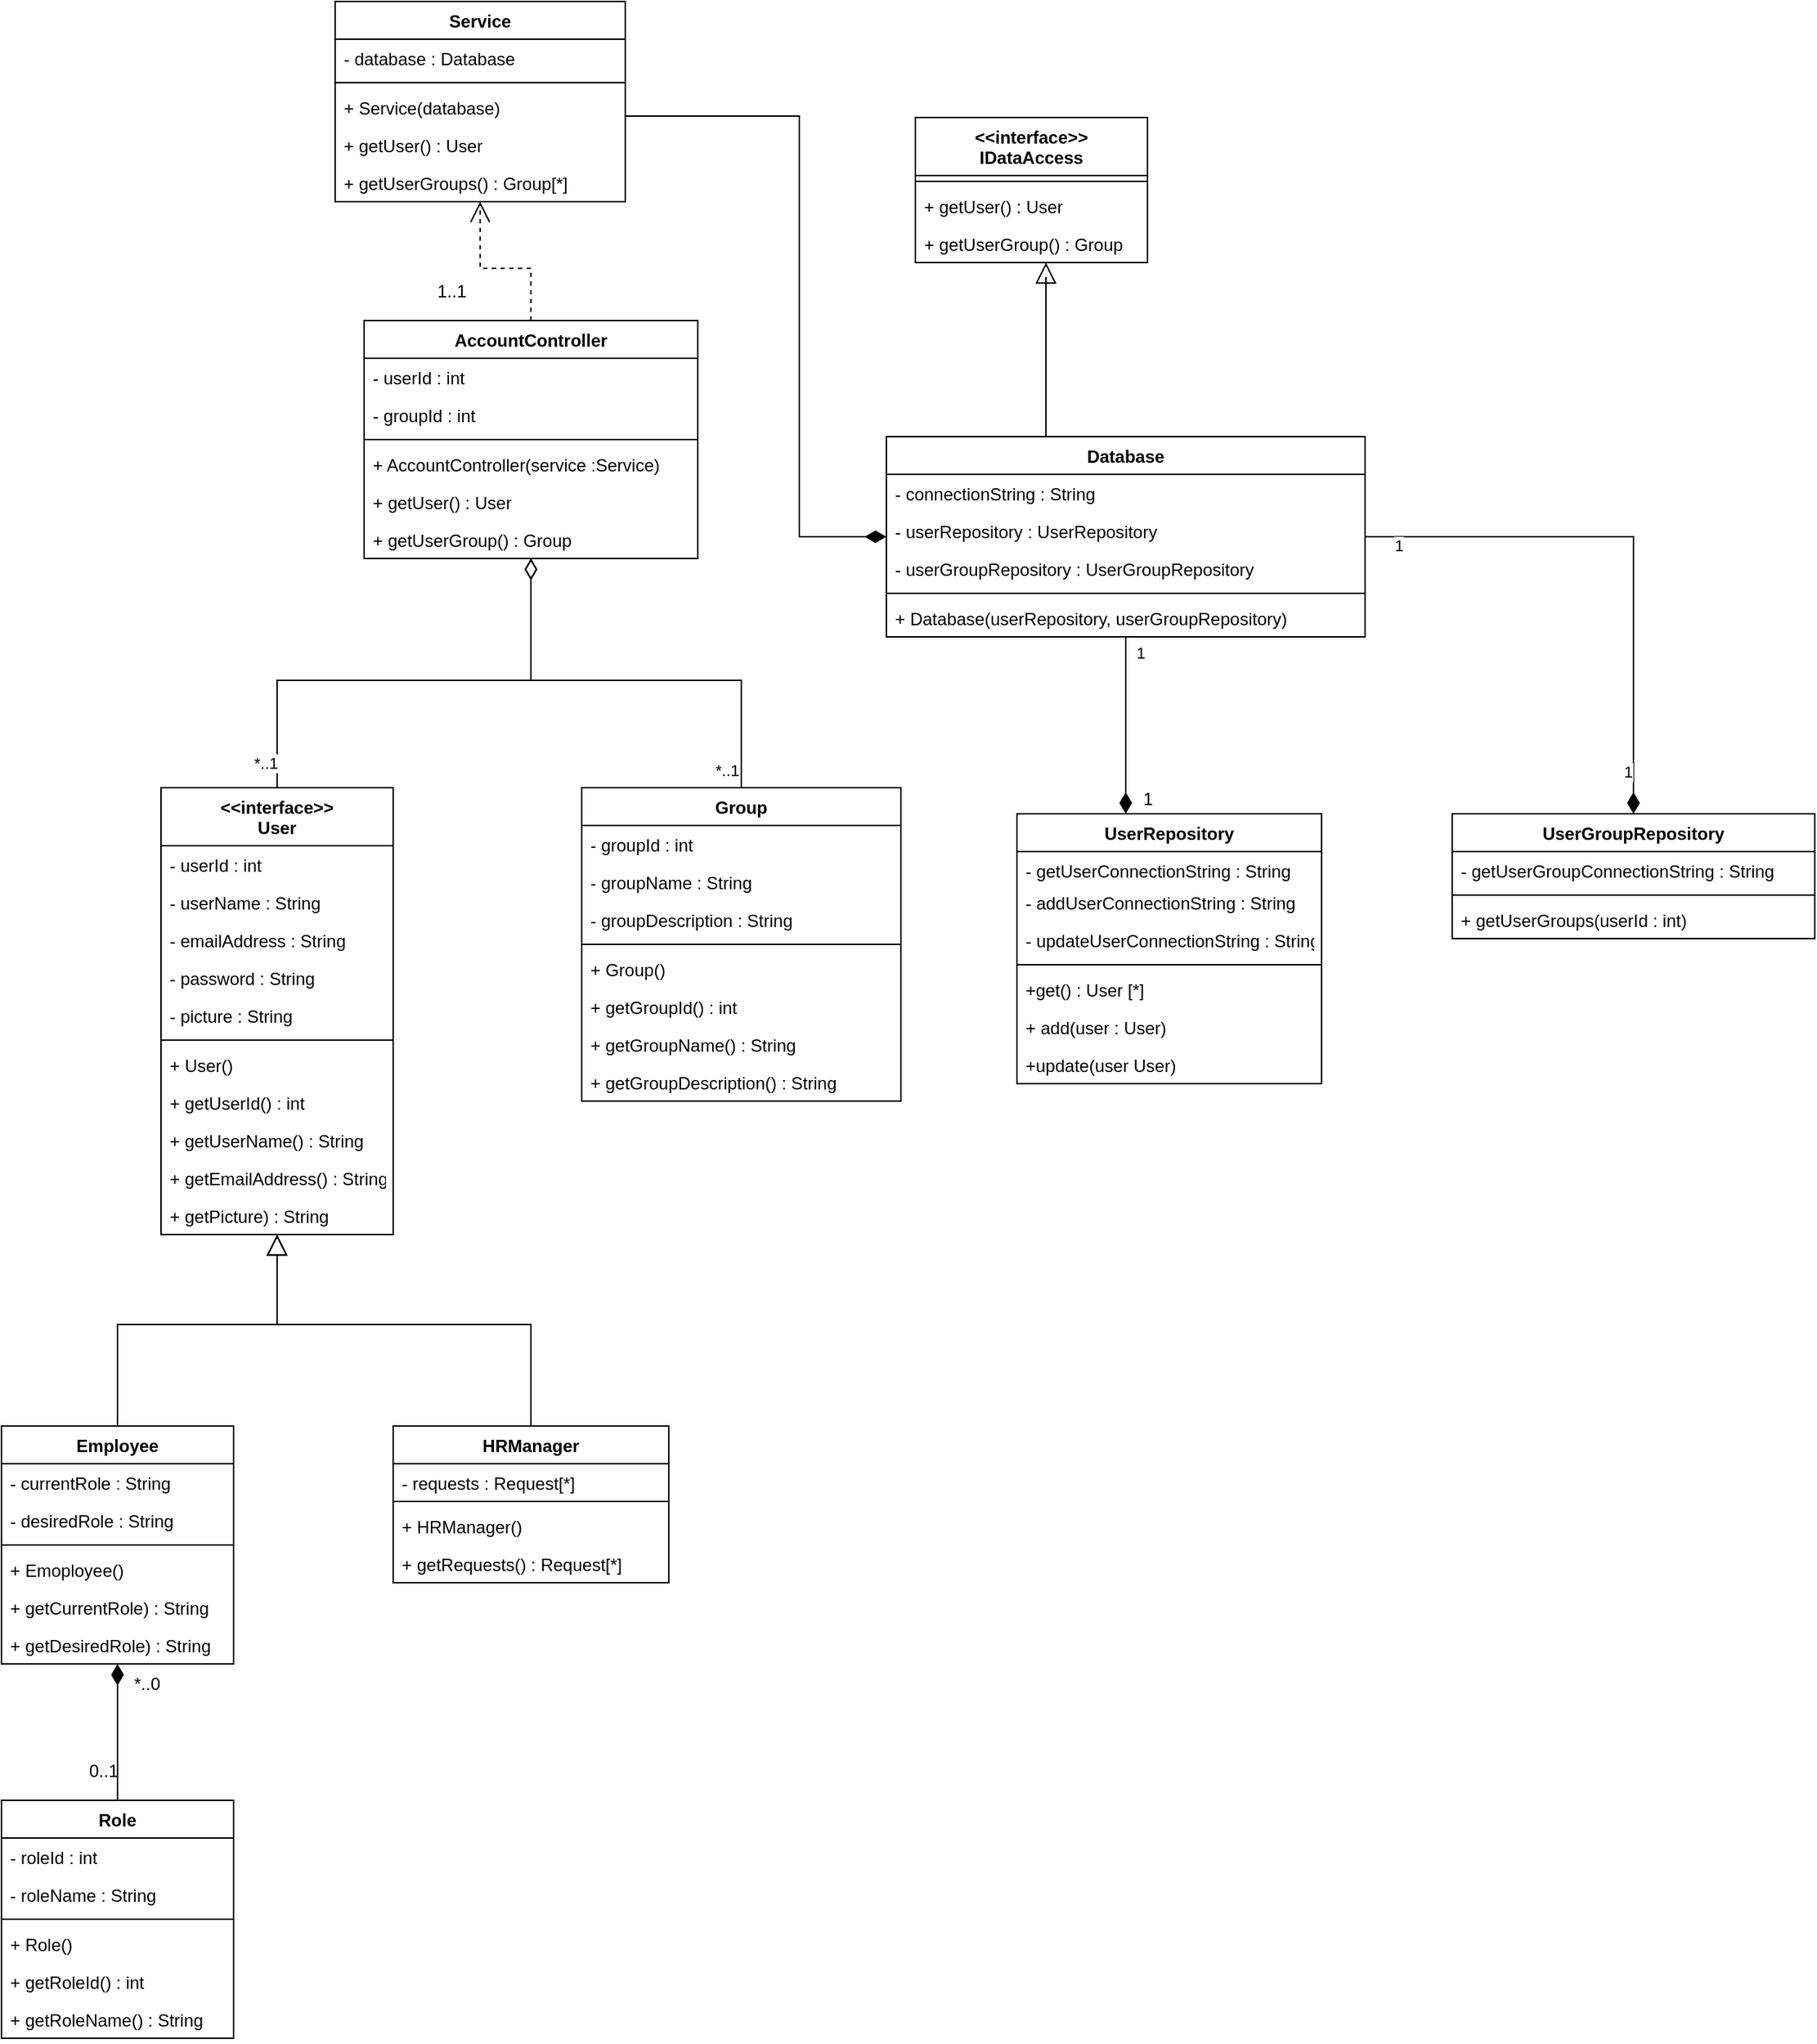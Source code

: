 <mxfile version="13.8.9" type="github">
  <diagram id="C5RBs43oDa-KdzZeNtuy" name="Page-1">
    <mxGraphModel dx="1161" dy="3052" grid="1" gridSize="10" guides="1" tooltips="1" connect="1" arrows="1" fold="1" page="1" pageScale="1" pageWidth="1654" pageHeight="2336" math="0" shadow="0">
      <root>
        <mxCell id="WIyWlLk6GJQsqaUBKTNV-0" />
        <mxCell id="WIyWlLk6GJQsqaUBKTNV-1" parent="WIyWlLk6GJQsqaUBKTNV-0" />
        <mxCell id="A0lYxpGTVLTrkx8U0_eJ-175" style="edgeStyle=orthogonalEdgeStyle;rounded=0;orthogonalLoop=1;jettySize=auto;html=1;startArrow=none;startFill=0;startSize=12;endArrow=diamondThin;endFill=0;endSize=12;" edge="1" parent="WIyWlLk6GJQsqaUBKTNV-1" source="A0lYxpGTVLTrkx8U0_eJ-76" target="A0lYxpGTVLTrkx8U0_eJ-104">
          <mxGeometry relative="1" as="geometry" />
        </mxCell>
        <mxCell id="A0lYxpGTVLTrkx8U0_eJ-177" value="*..1" style="edgeLabel;html=1;align=center;verticalAlign=middle;resizable=0;points=[];" vertex="1" connectable="0" parent="A0lYxpGTVLTrkx8U0_eJ-175">
          <mxGeometry x="-0.899" y="8" relative="1" as="geometry">
            <mxPoint as="offset" />
          </mxGeometry>
        </mxCell>
        <mxCell id="A0lYxpGTVLTrkx8U0_eJ-76" value="&lt;&lt;interface&gt;&gt;&#xa;User" style="swimlane;fontStyle=1;align=center;verticalAlign=top;childLayout=stackLayout;horizontal=1;startSize=40;horizontalStack=0;resizeParent=1;resizeParentMax=0;resizeLast=0;collapsible=1;marginBottom=0;" vertex="1" parent="WIyWlLk6GJQsqaUBKTNV-1">
          <mxGeometry x="280" y="-1698" width="160" height="308" as="geometry" />
        </mxCell>
        <mxCell id="A0lYxpGTVLTrkx8U0_eJ-77" value="- userId : int" style="text;strokeColor=none;fillColor=none;align=left;verticalAlign=top;spacingLeft=4;spacingRight=4;overflow=hidden;rotatable=0;points=[[0,0.5],[1,0.5]];portConstraint=eastwest;" vertex="1" parent="A0lYxpGTVLTrkx8U0_eJ-76">
          <mxGeometry y="40" width="160" height="26" as="geometry" />
        </mxCell>
        <mxCell id="A0lYxpGTVLTrkx8U0_eJ-80" value="- userName : String" style="text;strokeColor=none;fillColor=none;align=left;verticalAlign=top;spacingLeft=4;spacingRight=4;overflow=hidden;rotatable=0;points=[[0,0.5],[1,0.5]];portConstraint=eastwest;" vertex="1" parent="A0lYxpGTVLTrkx8U0_eJ-76">
          <mxGeometry y="66" width="160" height="26" as="geometry" />
        </mxCell>
        <mxCell id="A0lYxpGTVLTrkx8U0_eJ-81" value="- emailAddress : String" style="text;strokeColor=none;fillColor=none;align=left;verticalAlign=top;spacingLeft=4;spacingRight=4;overflow=hidden;rotatable=0;points=[[0,0.5],[1,0.5]];portConstraint=eastwest;" vertex="1" parent="A0lYxpGTVLTrkx8U0_eJ-76">
          <mxGeometry y="92" width="160" height="26" as="geometry" />
        </mxCell>
        <mxCell id="A0lYxpGTVLTrkx8U0_eJ-82" value="- password : String" style="text;strokeColor=none;fillColor=none;align=left;verticalAlign=top;spacingLeft=4;spacingRight=4;overflow=hidden;rotatable=0;points=[[0,0.5],[1,0.5]];portConstraint=eastwest;" vertex="1" parent="A0lYxpGTVLTrkx8U0_eJ-76">
          <mxGeometry y="118" width="160" height="26" as="geometry" />
        </mxCell>
        <mxCell id="A0lYxpGTVLTrkx8U0_eJ-85" value="- picture : String" style="text;strokeColor=none;fillColor=none;align=left;verticalAlign=top;spacingLeft=4;spacingRight=4;overflow=hidden;rotatable=0;points=[[0,0.5],[1,0.5]];portConstraint=eastwest;" vertex="1" parent="A0lYxpGTVLTrkx8U0_eJ-76">
          <mxGeometry y="144" width="160" height="26" as="geometry" />
        </mxCell>
        <mxCell id="A0lYxpGTVLTrkx8U0_eJ-78" value="" style="line;strokeWidth=1;fillColor=none;align=left;verticalAlign=middle;spacingTop=-1;spacingLeft=3;spacingRight=3;rotatable=0;labelPosition=right;points=[];portConstraint=eastwest;" vertex="1" parent="A0lYxpGTVLTrkx8U0_eJ-76">
          <mxGeometry y="170" width="160" height="8" as="geometry" />
        </mxCell>
        <mxCell id="A0lYxpGTVLTrkx8U0_eJ-79" value="+ User()" style="text;strokeColor=none;fillColor=none;align=left;verticalAlign=top;spacingLeft=4;spacingRight=4;overflow=hidden;rotatable=0;points=[[0,0.5],[1,0.5]];portConstraint=eastwest;" vertex="1" parent="A0lYxpGTVLTrkx8U0_eJ-76">
          <mxGeometry y="178" width="160" height="26" as="geometry" />
        </mxCell>
        <mxCell id="A0lYxpGTVLTrkx8U0_eJ-91" value="+ getUserId() : int" style="text;strokeColor=none;fillColor=none;align=left;verticalAlign=top;spacingLeft=4;spacingRight=4;overflow=hidden;rotatable=0;points=[[0,0.5],[1,0.5]];portConstraint=eastwest;" vertex="1" parent="A0lYxpGTVLTrkx8U0_eJ-76">
          <mxGeometry y="204" width="160" height="26" as="geometry" />
        </mxCell>
        <mxCell id="A0lYxpGTVLTrkx8U0_eJ-86" value="+ getUserName() : String" style="text;strokeColor=none;fillColor=none;align=left;verticalAlign=top;spacingLeft=4;spacingRight=4;overflow=hidden;rotatable=0;points=[[0,0.5],[1,0.5]];portConstraint=eastwest;" vertex="1" parent="A0lYxpGTVLTrkx8U0_eJ-76">
          <mxGeometry y="230" width="160" height="26" as="geometry" />
        </mxCell>
        <mxCell id="A0lYxpGTVLTrkx8U0_eJ-87" value="+ getEmailAddress() : String" style="text;strokeColor=none;fillColor=none;align=left;verticalAlign=top;spacingLeft=4;spacingRight=4;overflow=hidden;rotatable=0;points=[[0,0.5],[1,0.5]];portConstraint=eastwest;" vertex="1" parent="A0lYxpGTVLTrkx8U0_eJ-76">
          <mxGeometry y="256" width="160" height="26" as="geometry" />
        </mxCell>
        <mxCell id="A0lYxpGTVLTrkx8U0_eJ-90" value="+ getPicture) : String" style="text;strokeColor=none;fillColor=none;align=left;verticalAlign=top;spacingLeft=4;spacingRight=4;overflow=hidden;rotatable=0;points=[[0,0.5],[1,0.5]];portConstraint=eastwest;" vertex="1" parent="A0lYxpGTVLTrkx8U0_eJ-76">
          <mxGeometry y="282" width="160" height="26" as="geometry" />
        </mxCell>
        <mxCell id="A0lYxpGTVLTrkx8U0_eJ-129" style="edgeStyle=orthogonalEdgeStyle;rounded=0;orthogonalLoop=1;jettySize=auto;html=1;endArrow=block;endFill=0;endSize=12;" edge="1" parent="WIyWlLk6GJQsqaUBKTNV-1" source="A0lYxpGTVLTrkx8U0_eJ-92" target="A0lYxpGTVLTrkx8U0_eJ-76">
          <mxGeometry relative="1" as="geometry">
            <Array as="points">
              <mxPoint x="250" y="-1328" />
              <mxPoint x="360" y="-1328" />
            </Array>
          </mxGeometry>
        </mxCell>
        <mxCell id="A0lYxpGTVLTrkx8U0_eJ-92" value="Employee" style="swimlane;fontStyle=1;align=center;verticalAlign=top;childLayout=stackLayout;horizontal=1;startSize=26;horizontalStack=0;resizeParent=1;resizeParentMax=0;resizeLast=0;collapsible=1;marginBottom=0;" vertex="1" parent="WIyWlLk6GJQsqaUBKTNV-1">
          <mxGeometry x="170" y="-1258" width="160" height="164" as="geometry" />
        </mxCell>
        <mxCell id="A0lYxpGTVLTrkx8U0_eJ-98" value="- currentRole : String" style="text;strokeColor=none;fillColor=none;align=left;verticalAlign=top;spacingLeft=4;spacingRight=4;overflow=hidden;rotatable=0;points=[[0,0.5],[1,0.5]];portConstraint=eastwest;" vertex="1" parent="A0lYxpGTVLTrkx8U0_eJ-92">
          <mxGeometry y="26" width="160" height="26" as="geometry" />
        </mxCell>
        <mxCell id="A0lYxpGTVLTrkx8U0_eJ-99" value="- desiredRole : String" style="text;strokeColor=none;fillColor=none;align=left;verticalAlign=top;spacingLeft=4;spacingRight=4;overflow=hidden;rotatable=0;points=[[0,0.5],[1,0.5]];portConstraint=eastwest;" vertex="1" parent="A0lYxpGTVLTrkx8U0_eJ-92">
          <mxGeometry y="52" width="160" height="26" as="geometry" />
        </mxCell>
        <mxCell id="A0lYxpGTVLTrkx8U0_eJ-94" value="" style="line;strokeWidth=1;fillColor=none;align=left;verticalAlign=middle;spacingTop=-1;spacingLeft=3;spacingRight=3;rotatable=0;labelPosition=right;points=[];portConstraint=eastwest;" vertex="1" parent="A0lYxpGTVLTrkx8U0_eJ-92">
          <mxGeometry y="78" width="160" height="8" as="geometry" />
        </mxCell>
        <mxCell id="A0lYxpGTVLTrkx8U0_eJ-96" value="+ Emoployee()" style="text;strokeColor=none;fillColor=none;align=left;verticalAlign=top;spacingLeft=4;spacingRight=4;overflow=hidden;rotatable=0;points=[[0,0.5],[1,0.5]];portConstraint=eastwest;" vertex="1" parent="A0lYxpGTVLTrkx8U0_eJ-92">
          <mxGeometry y="86" width="160" height="26" as="geometry" />
        </mxCell>
        <mxCell id="A0lYxpGTVLTrkx8U0_eJ-170" value="+ getCurrentRole) : String" style="text;strokeColor=none;fillColor=none;align=left;verticalAlign=top;spacingLeft=4;spacingRight=4;overflow=hidden;rotatable=0;points=[[0,0.5],[1,0.5]];portConstraint=eastwest;" vertex="1" parent="A0lYxpGTVLTrkx8U0_eJ-92">
          <mxGeometry y="112" width="160" height="26" as="geometry" />
        </mxCell>
        <mxCell id="A0lYxpGTVLTrkx8U0_eJ-97" value="+ getDesiredRole) : String" style="text;strokeColor=none;fillColor=none;align=left;verticalAlign=top;spacingLeft=4;spacingRight=4;overflow=hidden;rotatable=0;points=[[0,0.5],[1,0.5]];portConstraint=eastwest;" vertex="1" parent="A0lYxpGTVLTrkx8U0_eJ-92">
          <mxGeometry y="138" width="160" height="26" as="geometry" />
        </mxCell>
        <mxCell id="A0lYxpGTVLTrkx8U0_eJ-130" style="edgeStyle=orthogonalEdgeStyle;rounded=0;orthogonalLoop=1;jettySize=auto;html=1;endArrow=block;endFill=0;endSize=12;" edge="1" parent="WIyWlLk6GJQsqaUBKTNV-1" source="A0lYxpGTVLTrkx8U0_eJ-100" target="A0lYxpGTVLTrkx8U0_eJ-76">
          <mxGeometry relative="1" as="geometry">
            <Array as="points">
              <mxPoint x="535" y="-1328" />
              <mxPoint x="360" y="-1328" />
            </Array>
          </mxGeometry>
        </mxCell>
        <mxCell id="A0lYxpGTVLTrkx8U0_eJ-100" value="HRManager" style="swimlane;fontStyle=1;align=center;verticalAlign=top;childLayout=stackLayout;horizontal=1;startSize=26;horizontalStack=0;resizeParent=1;resizeParentMax=0;resizeLast=0;collapsible=1;marginBottom=0;" vertex="1" parent="WIyWlLk6GJQsqaUBKTNV-1">
          <mxGeometry x="440" y="-1258" width="190" height="108" as="geometry" />
        </mxCell>
        <mxCell id="A0lYxpGTVLTrkx8U0_eJ-101" value="- requests : Request[*]" style="text;strokeColor=none;fillColor=none;align=left;verticalAlign=top;spacingLeft=4;spacingRight=4;overflow=hidden;rotatable=0;points=[[0,0.5],[1,0.5]];portConstraint=eastwest;" vertex="1" parent="A0lYxpGTVLTrkx8U0_eJ-100">
          <mxGeometry y="26" width="190" height="22" as="geometry" />
        </mxCell>
        <mxCell id="A0lYxpGTVLTrkx8U0_eJ-102" value="" style="line;strokeWidth=1;fillColor=none;align=left;verticalAlign=middle;spacingTop=-1;spacingLeft=3;spacingRight=3;rotatable=0;labelPosition=right;points=[];portConstraint=eastwest;" vertex="1" parent="A0lYxpGTVLTrkx8U0_eJ-100">
          <mxGeometry y="48" width="190" height="8" as="geometry" />
        </mxCell>
        <mxCell id="A0lYxpGTVLTrkx8U0_eJ-103" value="+ HRManager()" style="text;strokeColor=none;fillColor=none;align=left;verticalAlign=top;spacingLeft=4;spacingRight=4;overflow=hidden;rotatable=0;points=[[0,0.5],[1,0.5]];portConstraint=eastwest;" vertex="1" parent="A0lYxpGTVLTrkx8U0_eJ-100">
          <mxGeometry y="56" width="190" height="26" as="geometry" />
        </mxCell>
        <mxCell id="A0lYxpGTVLTrkx8U0_eJ-171" value="+ getRequests() : Request[*]" style="text;strokeColor=none;fillColor=none;align=left;verticalAlign=top;spacingLeft=4;spacingRight=4;overflow=hidden;rotatable=0;points=[[0,0.5],[1,0.5]];portConstraint=eastwest;" vertex="1" parent="A0lYxpGTVLTrkx8U0_eJ-100">
          <mxGeometry y="82" width="190" height="26" as="geometry" />
        </mxCell>
        <mxCell id="A0lYxpGTVLTrkx8U0_eJ-174" style="edgeStyle=orthogonalEdgeStyle;rounded=0;orthogonalLoop=1;jettySize=auto;html=1;startArrow=none;startFill=0;startSize=12;endArrow=open;endFill=0;endSize=12;dashed=1;" edge="1" parent="WIyWlLk6GJQsqaUBKTNV-1" source="A0lYxpGTVLTrkx8U0_eJ-104" target="A0lYxpGTVLTrkx8U0_eJ-143">
          <mxGeometry relative="1" as="geometry" />
        </mxCell>
        <mxCell id="A0lYxpGTVLTrkx8U0_eJ-104" value="AccountController" style="swimlane;fontStyle=1;align=center;verticalAlign=top;childLayout=stackLayout;horizontal=1;startSize=26;horizontalStack=0;resizeParent=1;resizeParentMax=0;resizeLast=0;collapsible=1;marginBottom=0;" vertex="1" parent="WIyWlLk6GJQsqaUBKTNV-1">
          <mxGeometry x="420" y="-2020" width="230" height="164" as="geometry" />
        </mxCell>
        <mxCell id="A0lYxpGTVLTrkx8U0_eJ-105" value="- userId : int" style="text;strokeColor=none;fillColor=none;align=left;verticalAlign=top;spacingLeft=4;spacingRight=4;overflow=hidden;rotatable=0;points=[[0,0.5],[1,0.5]];portConstraint=eastwest;" vertex="1" parent="A0lYxpGTVLTrkx8U0_eJ-104">
          <mxGeometry y="26" width="230" height="26" as="geometry" />
        </mxCell>
        <mxCell id="A0lYxpGTVLTrkx8U0_eJ-108" value="- groupId : int" style="text;strokeColor=none;fillColor=none;align=left;verticalAlign=top;spacingLeft=4;spacingRight=4;overflow=hidden;rotatable=0;points=[[0,0.5],[1,0.5]];portConstraint=eastwest;" vertex="1" parent="A0lYxpGTVLTrkx8U0_eJ-104">
          <mxGeometry y="52" width="230" height="26" as="geometry" />
        </mxCell>
        <mxCell id="A0lYxpGTVLTrkx8U0_eJ-106" value="" style="line;strokeWidth=1;fillColor=none;align=left;verticalAlign=middle;spacingTop=-1;spacingLeft=3;spacingRight=3;rotatable=0;labelPosition=right;points=[];portConstraint=eastwest;" vertex="1" parent="A0lYxpGTVLTrkx8U0_eJ-104">
          <mxGeometry y="78" width="230" height="8" as="geometry" />
        </mxCell>
        <mxCell id="A0lYxpGTVLTrkx8U0_eJ-107" value="+ AccountController(service :Service)" style="text;strokeColor=none;fillColor=none;align=left;verticalAlign=top;spacingLeft=4;spacingRight=4;overflow=hidden;rotatable=0;points=[[0,0.5],[1,0.5]];portConstraint=eastwest;" vertex="1" parent="A0lYxpGTVLTrkx8U0_eJ-104">
          <mxGeometry y="86" width="230" height="26" as="geometry" />
        </mxCell>
        <mxCell id="A0lYxpGTVLTrkx8U0_eJ-190" value="+ getUser() : User" style="text;strokeColor=none;fillColor=none;align=left;verticalAlign=top;spacingLeft=4;spacingRight=4;overflow=hidden;rotatable=0;points=[[0,0.5],[1,0.5]];portConstraint=eastwest;" vertex="1" parent="A0lYxpGTVLTrkx8U0_eJ-104">
          <mxGeometry y="112" width="230" height="26" as="geometry" />
        </mxCell>
        <mxCell id="A0lYxpGTVLTrkx8U0_eJ-109" value="+ getUserGroup() : Group" style="text;strokeColor=none;fillColor=none;align=left;verticalAlign=top;spacingLeft=4;spacingRight=4;overflow=hidden;rotatable=0;points=[[0,0.5],[1,0.5]];portConstraint=eastwest;" vertex="1" parent="A0lYxpGTVLTrkx8U0_eJ-104">
          <mxGeometry y="138" width="230" height="26" as="geometry" />
        </mxCell>
        <mxCell id="A0lYxpGTVLTrkx8U0_eJ-176" style="edgeStyle=orthogonalEdgeStyle;rounded=0;orthogonalLoop=1;jettySize=auto;html=1;startArrow=none;startFill=0;startSize=12;endArrow=diamondThin;endFill=0;endSize=12;" edge="1" parent="WIyWlLk6GJQsqaUBKTNV-1" source="A0lYxpGTVLTrkx8U0_eJ-110" target="A0lYxpGTVLTrkx8U0_eJ-104">
          <mxGeometry relative="1" as="geometry" />
        </mxCell>
        <mxCell id="A0lYxpGTVLTrkx8U0_eJ-178" value="*..1" style="edgeLabel;html=1;align=center;verticalAlign=middle;resizable=0;points=[];" vertex="1" connectable="0" parent="A0lYxpGTVLTrkx8U0_eJ-176">
          <mxGeometry x="-0.917" y="5" relative="1" as="geometry">
            <mxPoint x="-5.06" as="offset" />
          </mxGeometry>
        </mxCell>
        <mxCell id="A0lYxpGTVLTrkx8U0_eJ-110" value="Group" style="swimlane;fontStyle=1;align=center;verticalAlign=top;childLayout=stackLayout;horizontal=1;startSize=26;horizontalStack=0;resizeParent=1;resizeParentMax=0;resizeLast=0;collapsible=1;marginBottom=0;" vertex="1" parent="WIyWlLk6GJQsqaUBKTNV-1">
          <mxGeometry x="570" y="-1698" width="220" height="216" as="geometry" />
        </mxCell>
        <mxCell id="A0lYxpGTVLTrkx8U0_eJ-111" value="- groupId : int" style="text;strokeColor=none;fillColor=none;align=left;verticalAlign=top;spacingLeft=4;spacingRight=4;overflow=hidden;rotatable=0;points=[[0,0.5],[1,0.5]];portConstraint=eastwest;" vertex="1" parent="A0lYxpGTVLTrkx8U0_eJ-110">
          <mxGeometry y="26" width="220" height="26" as="geometry" />
        </mxCell>
        <mxCell id="A0lYxpGTVLTrkx8U0_eJ-114" value="- groupName : String" style="text;strokeColor=none;fillColor=none;align=left;verticalAlign=top;spacingLeft=4;spacingRight=4;overflow=hidden;rotatable=0;points=[[0,0.5],[1,0.5]];portConstraint=eastwest;" vertex="1" parent="A0lYxpGTVLTrkx8U0_eJ-110">
          <mxGeometry y="52" width="220" height="26" as="geometry" />
        </mxCell>
        <mxCell id="A0lYxpGTVLTrkx8U0_eJ-115" value="- groupDescription : String" style="text;strokeColor=none;fillColor=none;align=left;verticalAlign=top;spacingLeft=4;spacingRight=4;overflow=hidden;rotatable=0;points=[[0,0.5],[1,0.5]];portConstraint=eastwest;" vertex="1" parent="A0lYxpGTVLTrkx8U0_eJ-110">
          <mxGeometry y="78" width="220" height="26" as="geometry" />
        </mxCell>
        <mxCell id="A0lYxpGTVLTrkx8U0_eJ-112" value="" style="line;strokeWidth=1;fillColor=none;align=left;verticalAlign=middle;spacingTop=-1;spacingLeft=3;spacingRight=3;rotatable=0;labelPosition=right;points=[];portConstraint=eastwest;" vertex="1" parent="A0lYxpGTVLTrkx8U0_eJ-110">
          <mxGeometry y="104" width="220" height="8" as="geometry" />
        </mxCell>
        <mxCell id="A0lYxpGTVLTrkx8U0_eJ-172" value="+ Group()" style="text;strokeColor=none;fillColor=none;align=left;verticalAlign=top;spacingLeft=4;spacingRight=4;overflow=hidden;rotatable=0;points=[[0,0.5],[1,0.5]];portConstraint=eastwest;" vertex="1" parent="A0lYxpGTVLTrkx8U0_eJ-110">
          <mxGeometry y="112" width="220" height="26" as="geometry" />
        </mxCell>
        <mxCell id="A0lYxpGTVLTrkx8U0_eJ-113" value="+ getGroupId() : int" style="text;strokeColor=none;fillColor=none;align=left;verticalAlign=top;spacingLeft=4;spacingRight=4;overflow=hidden;rotatable=0;points=[[0,0.5],[1,0.5]];portConstraint=eastwest;" vertex="1" parent="A0lYxpGTVLTrkx8U0_eJ-110">
          <mxGeometry y="138" width="220" height="26" as="geometry" />
        </mxCell>
        <mxCell id="A0lYxpGTVLTrkx8U0_eJ-116" value="+ getGroupName() : String" style="text;strokeColor=none;fillColor=none;align=left;verticalAlign=top;spacingLeft=4;spacingRight=4;overflow=hidden;rotatable=0;points=[[0,0.5],[1,0.5]];portConstraint=eastwest;" vertex="1" parent="A0lYxpGTVLTrkx8U0_eJ-110">
          <mxGeometry y="164" width="220" height="26" as="geometry" />
        </mxCell>
        <mxCell id="A0lYxpGTVLTrkx8U0_eJ-117" value="+ getGroupDescription() : String" style="text;strokeColor=none;fillColor=none;align=left;verticalAlign=top;spacingLeft=4;spacingRight=4;overflow=hidden;rotatable=0;points=[[0,0.5],[1,0.5]];portConstraint=eastwest;" vertex="1" parent="A0lYxpGTVLTrkx8U0_eJ-110">
          <mxGeometry y="190" width="220" height="26" as="geometry" />
        </mxCell>
        <mxCell id="A0lYxpGTVLTrkx8U0_eJ-118" value="&lt;&lt;interface&gt;&gt;&#xa;IDataAccess" style="swimlane;fontStyle=1;align=center;verticalAlign=top;childLayout=stackLayout;horizontal=1;startSize=40;horizontalStack=0;resizeParent=1;resizeParentMax=0;resizeLast=0;collapsible=1;marginBottom=0;" vertex="1" parent="WIyWlLk6GJQsqaUBKTNV-1">
          <mxGeometry x="800" y="-2160" width="160" height="100" as="geometry" />
        </mxCell>
        <mxCell id="A0lYxpGTVLTrkx8U0_eJ-120" value="" style="line;strokeWidth=1;fillColor=none;align=left;verticalAlign=middle;spacingTop=-1;spacingLeft=3;spacingRight=3;rotatable=0;labelPosition=right;points=[];portConstraint=eastwest;" vertex="1" parent="A0lYxpGTVLTrkx8U0_eJ-118">
          <mxGeometry y="40" width="160" height="8" as="geometry" />
        </mxCell>
        <mxCell id="A0lYxpGTVLTrkx8U0_eJ-121" value="+ getUser() : User" style="text;strokeColor=none;fillColor=none;align=left;verticalAlign=top;spacingLeft=4;spacingRight=4;overflow=hidden;rotatable=0;points=[[0,0.5],[1,0.5]];portConstraint=eastwest;" vertex="1" parent="A0lYxpGTVLTrkx8U0_eJ-118">
          <mxGeometry y="48" width="160" height="26" as="geometry" />
        </mxCell>
        <mxCell id="A0lYxpGTVLTrkx8U0_eJ-122" value="+ getUserGroup() : Group" style="text;strokeColor=none;fillColor=none;align=left;verticalAlign=top;spacingLeft=4;spacingRight=4;overflow=hidden;rotatable=0;points=[[0,0.5],[1,0.5]];portConstraint=eastwest;" vertex="1" parent="A0lYxpGTVLTrkx8U0_eJ-118">
          <mxGeometry y="74" width="160" height="26" as="geometry" />
        </mxCell>
        <mxCell id="A0lYxpGTVLTrkx8U0_eJ-139" style="edgeStyle=orthogonalEdgeStyle;rounded=0;orthogonalLoop=1;jettySize=auto;html=1;endArrow=block;endFill=0;endSize=12;" edge="1" parent="WIyWlLk6GJQsqaUBKTNV-1" source="A0lYxpGTVLTrkx8U0_eJ-123" target="A0lYxpGTVLTrkx8U0_eJ-118">
          <mxGeometry relative="1" as="geometry">
            <Array as="points">
              <mxPoint x="890" y="-2050" />
              <mxPoint x="890" y="-2050" />
            </Array>
          </mxGeometry>
        </mxCell>
        <mxCell id="A0lYxpGTVLTrkx8U0_eJ-123" value="Database" style="swimlane;fontStyle=1;align=center;verticalAlign=top;childLayout=stackLayout;horizontal=1;startSize=26;horizontalStack=0;resizeParent=1;resizeParentMax=0;resizeLast=0;collapsible=1;marginBottom=0;" vertex="1" parent="WIyWlLk6GJQsqaUBKTNV-1">
          <mxGeometry x="780" y="-1940" width="330" height="138" as="geometry" />
        </mxCell>
        <mxCell id="A0lYxpGTVLTrkx8U0_eJ-124" value="- connectionString : String" style="text;strokeColor=none;fillColor=none;align=left;verticalAlign=top;spacingLeft=4;spacingRight=4;overflow=hidden;rotatable=0;points=[[0,0.5],[1,0.5]];portConstraint=eastwest;" vertex="1" parent="A0lYxpGTVLTrkx8U0_eJ-123">
          <mxGeometry y="26" width="330" height="26" as="geometry" />
        </mxCell>
        <mxCell id="A0lYxpGTVLTrkx8U0_eJ-127" value="- userRepository : UserRepository" style="text;strokeColor=none;fillColor=none;align=left;verticalAlign=top;spacingLeft=4;spacingRight=4;overflow=hidden;rotatable=0;points=[[0,0.5],[1,0.5]];portConstraint=eastwest;" vertex="1" parent="A0lYxpGTVLTrkx8U0_eJ-123">
          <mxGeometry y="52" width="330" height="26" as="geometry" />
        </mxCell>
        <mxCell id="A0lYxpGTVLTrkx8U0_eJ-128" value="- userGroupRepository : UserGroupRepository" style="text;strokeColor=none;fillColor=none;align=left;verticalAlign=top;spacingLeft=4;spacingRight=4;overflow=hidden;rotatable=0;points=[[0,0.5],[1,0.5]];portConstraint=eastwest;" vertex="1" parent="A0lYxpGTVLTrkx8U0_eJ-123">
          <mxGeometry y="78" width="330" height="26" as="geometry" />
        </mxCell>
        <mxCell id="A0lYxpGTVLTrkx8U0_eJ-125" value="" style="line;strokeWidth=1;fillColor=none;align=left;verticalAlign=middle;spacingTop=-1;spacingLeft=3;spacingRight=3;rotatable=0;labelPosition=right;points=[];portConstraint=eastwest;" vertex="1" parent="A0lYxpGTVLTrkx8U0_eJ-123">
          <mxGeometry y="104" width="330" height="8" as="geometry" />
        </mxCell>
        <mxCell id="A0lYxpGTVLTrkx8U0_eJ-126" value="+ Database(userRepository, userGroupRepository)" style="text;strokeColor=none;fillColor=none;align=left;verticalAlign=top;spacingLeft=4;spacingRight=4;overflow=hidden;rotatable=0;points=[[0,0.5],[1,0.5]];portConstraint=eastwest;" vertex="1" parent="A0lYxpGTVLTrkx8U0_eJ-123">
          <mxGeometry y="112" width="330" height="26" as="geometry" />
        </mxCell>
        <mxCell id="A0lYxpGTVLTrkx8U0_eJ-136" style="edgeStyle=orthogonalEdgeStyle;rounded=0;orthogonalLoop=1;jettySize=auto;html=1;endArrow=diamondThin;endFill=1;endSize=12;" edge="1" parent="WIyWlLk6GJQsqaUBKTNV-1" source="A0lYxpGTVLTrkx8U0_eJ-131" target="A0lYxpGTVLTrkx8U0_eJ-92">
          <mxGeometry relative="1" as="geometry">
            <Array as="points" />
          </mxGeometry>
        </mxCell>
        <mxCell id="A0lYxpGTVLTrkx8U0_eJ-131" value="Role" style="swimlane;fontStyle=1;align=center;verticalAlign=top;childLayout=stackLayout;horizontal=1;startSize=26;horizontalStack=0;resizeParent=1;resizeParentMax=0;resizeLast=0;collapsible=1;marginBottom=0;" vertex="1" parent="WIyWlLk6GJQsqaUBKTNV-1">
          <mxGeometry x="170" y="-1000" width="160" height="164" as="geometry" />
        </mxCell>
        <mxCell id="A0lYxpGTVLTrkx8U0_eJ-132" value="- roleId : int" style="text;strokeColor=none;fillColor=none;align=left;verticalAlign=top;spacingLeft=4;spacingRight=4;overflow=hidden;rotatable=0;points=[[0,0.5],[1,0.5]];portConstraint=eastwest;" vertex="1" parent="A0lYxpGTVLTrkx8U0_eJ-131">
          <mxGeometry y="26" width="160" height="26" as="geometry" />
        </mxCell>
        <mxCell id="A0lYxpGTVLTrkx8U0_eJ-135" value="- roleName : String" style="text;strokeColor=none;fillColor=none;align=left;verticalAlign=top;spacingLeft=4;spacingRight=4;overflow=hidden;rotatable=0;points=[[0,0.5],[1,0.5]];portConstraint=eastwest;" vertex="1" parent="A0lYxpGTVLTrkx8U0_eJ-131">
          <mxGeometry y="52" width="160" height="26" as="geometry" />
        </mxCell>
        <mxCell id="A0lYxpGTVLTrkx8U0_eJ-133" value="" style="line;strokeWidth=1;fillColor=none;align=left;verticalAlign=middle;spacingTop=-1;spacingLeft=3;spacingRight=3;rotatable=0;labelPosition=right;points=[];portConstraint=eastwest;" vertex="1" parent="A0lYxpGTVLTrkx8U0_eJ-131">
          <mxGeometry y="78" width="160" height="8" as="geometry" />
        </mxCell>
        <mxCell id="A0lYxpGTVLTrkx8U0_eJ-134" value="+ Role()" style="text;strokeColor=none;fillColor=none;align=left;verticalAlign=top;spacingLeft=4;spacingRight=4;overflow=hidden;rotatable=0;points=[[0,0.5],[1,0.5]];portConstraint=eastwest;" vertex="1" parent="A0lYxpGTVLTrkx8U0_eJ-131">
          <mxGeometry y="86" width="160" height="26" as="geometry" />
        </mxCell>
        <mxCell id="A0lYxpGTVLTrkx8U0_eJ-169" value="+ getRoleId() : int" style="text;strokeColor=none;fillColor=none;align=left;verticalAlign=top;spacingLeft=4;spacingRight=4;overflow=hidden;rotatable=0;points=[[0,0.5],[1,0.5]];portConstraint=eastwest;" vertex="1" parent="A0lYxpGTVLTrkx8U0_eJ-131">
          <mxGeometry y="112" width="160" height="26" as="geometry" />
        </mxCell>
        <mxCell id="A0lYxpGTVLTrkx8U0_eJ-168" value="+ getRoleName() : String" style="text;strokeColor=none;fillColor=none;align=left;verticalAlign=top;spacingLeft=4;spacingRight=4;overflow=hidden;rotatable=0;points=[[0,0.5],[1,0.5]];portConstraint=eastwest;" vertex="1" parent="A0lYxpGTVLTrkx8U0_eJ-131">
          <mxGeometry y="138" width="160" height="26" as="geometry" />
        </mxCell>
        <mxCell id="A0lYxpGTVLTrkx8U0_eJ-149" style="edgeStyle=orthogonalEdgeStyle;rounded=0;orthogonalLoop=1;jettySize=auto;html=1;startArrow=none;startFill=0;startSize=12;endArrow=diamondThin;endFill=1;endSize=12;" edge="1" parent="WIyWlLk6GJQsqaUBKTNV-1" source="A0lYxpGTVLTrkx8U0_eJ-143" target="A0lYxpGTVLTrkx8U0_eJ-123">
          <mxGeometry relative="1" as="geometry">
            <Array as="points">
              <mxPoint x="720" y="-2161" />
              <mxPoint x="720" y="-1871" />
            </Array>
          </mxGeometry>
        </mxCell>
        <mxCell id="A0lYxpGTVLTrkx8U0_eJ-143" value="Service" style="swimlane;fontStyle=1;align=center;verticalAlign=top;childLayout=stackLayout;horizontal=1;startSize=26;horizontalStack=0;resizeParent=1;resizeParentMax=0;resizeLast=0;collapsible=1;marginBottom=0;" vertex="1" parent="WIyWlLk6GJQsqaUBKTNV-1">
          <mxGeometry x="400" y="-2240" width="200" height="138" as="geometry" />
        </mxCell>
        <mxCell id="A0lYxpGTVLTrkx8U0_eJ-144" value="- database : Database" style="text;strokeColor=none;fillColor=none;align=left;verticalAlign=top;spacingLeft=4;spacingRight=4;overflow=hidden;rotatable=0;points=[[0,0.5],[1,0.5]];portConstraint=eastwest;" vertex="1" parent="A0lYxpGTVLTrkx8U0_eJ-143">
          <mxGeometry y="26" width="200" height="26" as="geometry" />
        </mxCell>
        <mxCell id="A0lYxpGTVLTrkx8U0_eJ-145" value="" style="line;strokeWidth=1;fillColor=none;align=left;verticalAlign=middle;spacingTop=-1;spacingLeft=3;spacingRight=3;rotatable=0;labelPosition=right;points=[];portConstraint=eastwest;" vertex="1" parent="A0lYxpGTVLTrkx8U0_eJ-143">
          <mxGeometry y="52" width="200" height="8" as="geometry" />
        </mxCell>
        <mxCell id="A0lYxpGTVLTrkx8U0_eJ-146" value="+ Service(database)" style="text;strokeColor=none;fillColor=none;align=left;verticalAlign=top;spacingLeft=4;spacingRight=4;overflow=hidden;rotatable=0;points=[[0,0.5],[1,0.5]];portConstraint=eastwest;" vertex="1" parent="A0lYxpGTVLTrkx8U0_eJ-143">
          <mxGeometry y="60" width="200" height="26" as="geometry" />
        </mxCell>
        <mxCell id="A0lYxpGTVLTrkx8U0_eJ-147" value="+ getUser() : User" style="text;strokeColor=none;fillColor=none;align=left;verticalAlign=top;spacingLeft=4;spacingRight=4;overflow=hidden;rotatable=0;points=[[0,0.5],[1,0.5]];portConstraint=eastwest;" vertex="1" parent="A0lYxpGTVLTrkx8U0_eJ-143">
          <mxGeometry y="86" width="200" height="26" as="geometry" />
        </mxCell>
        <mxCell id="A0lYxpGTVLTrkx8U0_eJ-148" value="+ getUserGroups() : Group[*]" style="text;strokeColor=none;fillColor=none;align=left;verticalAlign=top;spacingLeft=4;spacingRight=4;overflow=hidden;rotatable=0;points=[[0,0.5],[1,0.5]];portConstraint=eastwest;" vertex="1" parent="A0lYxpGTVLTrkx8U0_eJ-143">
          <mxGeometry y="112" width="200" height="26" as="geometry" />
        </mxCell>
        <mxCell id="A0lYxpGTVLTrkx8U0_eJ-166" style="edgeStyle=orthogonalEdgeStyle;rounded=0;orthogonalLoop=1;jettySize=auto;html=1;startArrow=diamondThin;startFill=1;startSize=12;endArrow=none;endFill=0;endSize=12;" edge="1" parent="WIyWlLk6GJQsqaUBKTNV-1" source="A0lYxpGTVLTrkx8U0_eJ-152" target="A0lYxpGTVLTrkx8U0_eJ-123">
          <mxGeometry relative="1" as="geometry">
            <Array as="points">
              <mxPoint x="945" y="-1710" />
              <mxPoint x="945" y="-1710" />
            </Array>
          </mxGeometry>
        </mxCell>
        <mxCell id="A0lYxpGTVLTrkx8U0_eJ-183" value="1" style="edgeLabel;html=1;align=center;verticalAlign=middle;resizable=0;points=[];" vertex="1" connectable="0" parent="A0lYxpGTVLTrkx8U0_eJ-166">
          <mxGeometry x="0.817" y="-10" relative="1" as="geometry">
            <mxPoint as="offset" />
          </mxGeometry>
        </mxCell>
        <mxCell id="A0lYxpGTVLTrkx8U0_eJ-152" value="UserRepository" style="swimlane;fontStyle=1;align=center;verticalAlign=top;childLayout=stackLayout;horizontal=1;startSize=26;horizontalStack=0;resizeParent=1;resizeParentMax=0;resizeLast=0;collapsible=1;marginBottom=0;" vertex="1" parent="WIyWlLk6GJQsqaUBKTNV-1">
          <mxGeometry x="870" y="-1680" width="210" height="186" as="geometry" />
        </mxCell>
        <mxCell id="A0lYxpGTVLTrkx8U0_eJ-153" value="- getUserConnectionString : String" style="text;strokeColor=none;fillColor=none;align=left;verticalAlign=top;spacingLeft=4;spacingRight=4;overflow=hidden;rotatable=0;points=[[0,0.5],[1,0.5]];portConstraint=eastwest;" vertex="1" parent="A0lYxpGTVLTrkx8U0_eJ-152">
          <mxGeometry y="26" width="210" height="22" as="geometry" />
        </mxCell>
        <mxCell id="A0lYxpGTVLTrkx8U0_eJ-162" value="- addUserConnectionString : String" style="text;strokeColor=none;fillColor=none;align=left;verticalAlign=top;spacingLeft=4;spacingRight=4;overflow=hidden;rotatable=0;points=[[0,0.5],[1,0.5]];portConstraint=eastwest;" vertex="1" parent="A0lYxpGTVLTrkx8U0_eJ-152">
          <mxGeometry y="48" width="210" height="26" as="geometry" />
        </mxCell>
        <mxCell id="A0lYxpGTVLTrkx8U0_eJ-163" value="- updateUserConnectionString : String" style="text;strokeColor=none;fillColor=none;align=left;verticalAlign=top;spacingLeft=4;spacingRight=4;overflow=hidden;rotatable=0;points=[[0,0.5],[1,0.5]];portConstraint=eastwest;" vertex="1" parent="A0lYxpGTVLTrkx8U0_eJ-152">
          <mxGeometry y="74" width="210" height="26" as="geometry" />
        </mxCell>
        <mxCell id="A0lYxpGTVLTrkx8U0_eJ-154" value="" style="line;strokeWidth=1;fillColor=none;align=left;verticalAlign=middle;spacingTop=-1;spacingLeft=3;spacingRight=3;rotatable=0;labelPosition=right;points=[];portConstraint=eastwest;" vertex="1" parent="A0lYxpGTVLTrkx8U0_eJ-152">
          <mxGeometry y="100" width="210" height="8" as="geometry" />
        </mxCell>
        <mxCell id="A0lYxpGTVLTrkx8U0_eJ-155" value="+get() : User [*]" style="text;strokeColor=none;fillColor=none;align=left;verticalAlign=top;spacingLeft=4;spacingRight=4;overflow=hidden;rotatable=0;points=[[0,0.5],[1,0.5]];portConstraint=eastwest;" vertex="1" parent="A0lYxpGTVLTrkx8U0_eJ-152">
          <mxGeometry y="108" width="210" height="26" as="geometry" />
        </mxCell>
        <mxCell id="A0lYxpGTVLTrkx8U0_eJ-164" value="+ add(user : User)" style="text;strokeColor=none;fillColor=none;align=left;verticalAlign=top;spacingLeft=4;spacingRight=4;overflow=hidden;rotatable=0;points=[[0,0.5],[1,0.5]];portConstraint=eastwest;" vertex="1" parent="A0lYxpGTVLTrkx8U0_eJ-152">
          <mxGeometry y="134" width="210" height="26" as="geometry" />
        </mxCell>
        <mxCell id="A0lYxpGTVLTrkx8U0_eJ-165" value="+update(user User)" style="text;strokeColor=none;fillColor=none;align=left;verticalAlign=top;spacingLeft=4;spacingRight=4;overflow=hidden;rotatable=0;points=[[0,0.5],[1,0.5]];portConstraint=eastwest;" vertex="1" parent="A0lYxpGTVLTrkx8U0_eJ-152">
          <mxGeometry y="160" width="210" height="26" as="geometry" />
        </mxCell>
        <mxCell id="A0lYxpGTVLTrkx8U0_eJ-167" style="edgeStyle=orthogonalEdgeStyle;rounded=0;orthogonalLoop=1;jettySize=auto;html=1;startArrow=diamondThin;startFill=1;startSize=12;endArrow=none;endFill=0;endSize=12;" edge="1" parent="WIyWlLk6GJQsqaUBKTNV-1" source="A0lYxpGTVLTrkx8U0_eJ-157" target="A0lYxpGTVLTrkx8U0_eJ-123">
          <mxGeometry relative="1" as="geometry">
            <Array as="points">
              <mxPoint x="1295" y="-1871" />
            </Array>
          </mxGeometry>
        </mxCell>
        <mxCell id="A0lYxpGTVLTrkx8U0_eJ-184" value="1" style="edgeLabel;html=1;align=center;verticalAlign=middle;resizable=0;points=[];" vertex="1" connectable="0" parent="A0lYxpGTVLTrkx8U0_eJ-167">
          <mxGeometry x="-0.842" y="4" relative="1" as="geometry">
            <mxPoint as="offset" />
          </mxGeometry>
        </mxCell>
        <mxCell id="A0lYxpGTVLTrkx8U0_eJ-185" value="1" style="edgeLabel;html=1;align=center;verticalAlign=middle;resizable=0;points=[];" vertex="1" connectable="0" parent="A0lYxpGTVLTrkx8U0_eJ-167">
          <mxGeometry x="0.877" y="6" relative="1" as="geometry">
            <mxPoint as="offset" />
          </mxGeometry>
        </mxCell>
        <mxCell id="A0lYxpGTVLTrkx8U0_eJ-157" value="UserGroupRepository" style="swimlane;fontStyle=1;align=center;verticalAlign=top;childLayout=stackLayout;horizontal=1;startSize=26;horizontalStack=0;resizeParent=1;resizeParentMax=0;resizeLast=0;collapsible=1;marginBottom=0;" vertex="1" parent="WIyWlLk6GJQsqaUBKTNV-1">
          <mxGeometry x="1170" y="-1680" width="250" height="86" as="geometry" />
        </mxCell>
        <mxCell id="A0lYxpGTVLTrkx8U0_eJ-158" value="- getUserGroupConnectionString : String" style="text;strokeColor=none;fillColor=none;align=left;verticalAlign=top;spacingLeft=4;spacingRight=4;overflow=hidden;rotatable=0;points=[[0,0.5],[1,0.5]];portConstraint=eastwest;" vertex="1" parent="A0lYxpGTVLTrkx8U0_eJ-157">
          <mxGeometry y="26" width="250" height="26" as="geometry" />
        </mxCell>
        <mxCell id="A0lYxpGTVLTrkx8U0_eJ-159" value="" style="line;strokeWidth=1;fillColor=none;align=left;verticalAlign=middle;spacingTop=-1;spacingLeft=3;spacingRight=3;rotatable=0;labelPosition=right;points=[];portConstraint=eastwest;" vertex="1" parent="A0lYxpGTVLTrkx8U0_eJ-157">
          <mxGeometry y="52" width="250" height="8" as="geometry" />
        </mxCell>
        <mxCell id="A0lYxpGTVLTrkx8U0_eJ-160" value="+ getUserGroups(userId : int)" style="text;strokeColor=none;fillColor=none;align=left;verticalAlign=top;spacingLeft=4;spacingRight=4;overflow=hidden;rotatable=0;points=[[0,0.5],[1,0.5]];portConstraint=eastwest;" vertex="1" parent="A0lYxpGTVLTrkx8U0_eJ-157">
          <mxGeometry y="60" width="250" height="26" as="geometry" />
        </mxCell>
        <mxCell id="A0lYxpGTVLTrkx8U0_eJ-180" value="*..0" style="text;html=1;align=center;verticalAlign=middle;resizable=0;points=[];autosize=1;" vertex="1" parent="WIyWlLk6GJQsqaUBKTNV-1">
          <mxGeometry x="255" y="-1090" width="30" height="20" as="geometry" />
        </mxCell>
        <mxCell id="A0lYxpGTVLTrkx8U0_eJ-181" value="0..1" style="text;html=1;align=center;verticalAlign=middle;resizable=0;points=[];autosize=1;" vertex="1" parent="WIyWlLk6GJQsqaUBKTNV-1">
          <mxGeometry x="220" y="-1030" width="40" height="20" as="geometry" />
        </mxCell>
        <mxCell id="A0lYxpGTVLTrkx8U0_eJ-182" value="1" style="text;html=1;align=center;verticalAlign=middle;resizable=0;points=[];autosize=1;" vertex="1" parent="WIyWlLk6GJQsqaUBKTNV-1">
          <mxGeometry x="950" y="-1700" width="20" height="20" as="geometry" />
        </mxCell>
        <mxCell id="A0lYxpGTVLTrkx8U0_eJ-186" value="1..1" style="text;html=1;align=center;verticalAlign=middle;resizable=0;points=[];autosize=1;" vertex="1" parent="WIyWlLk6GJQsqaUBKTNV-1">
          <mxGeometry x="460" y="-2050" width="40" height="20" as="geometry" />
        </mxCell>
      </root>
    </mxGraphModel>
  </diagram>
</mxfile>

